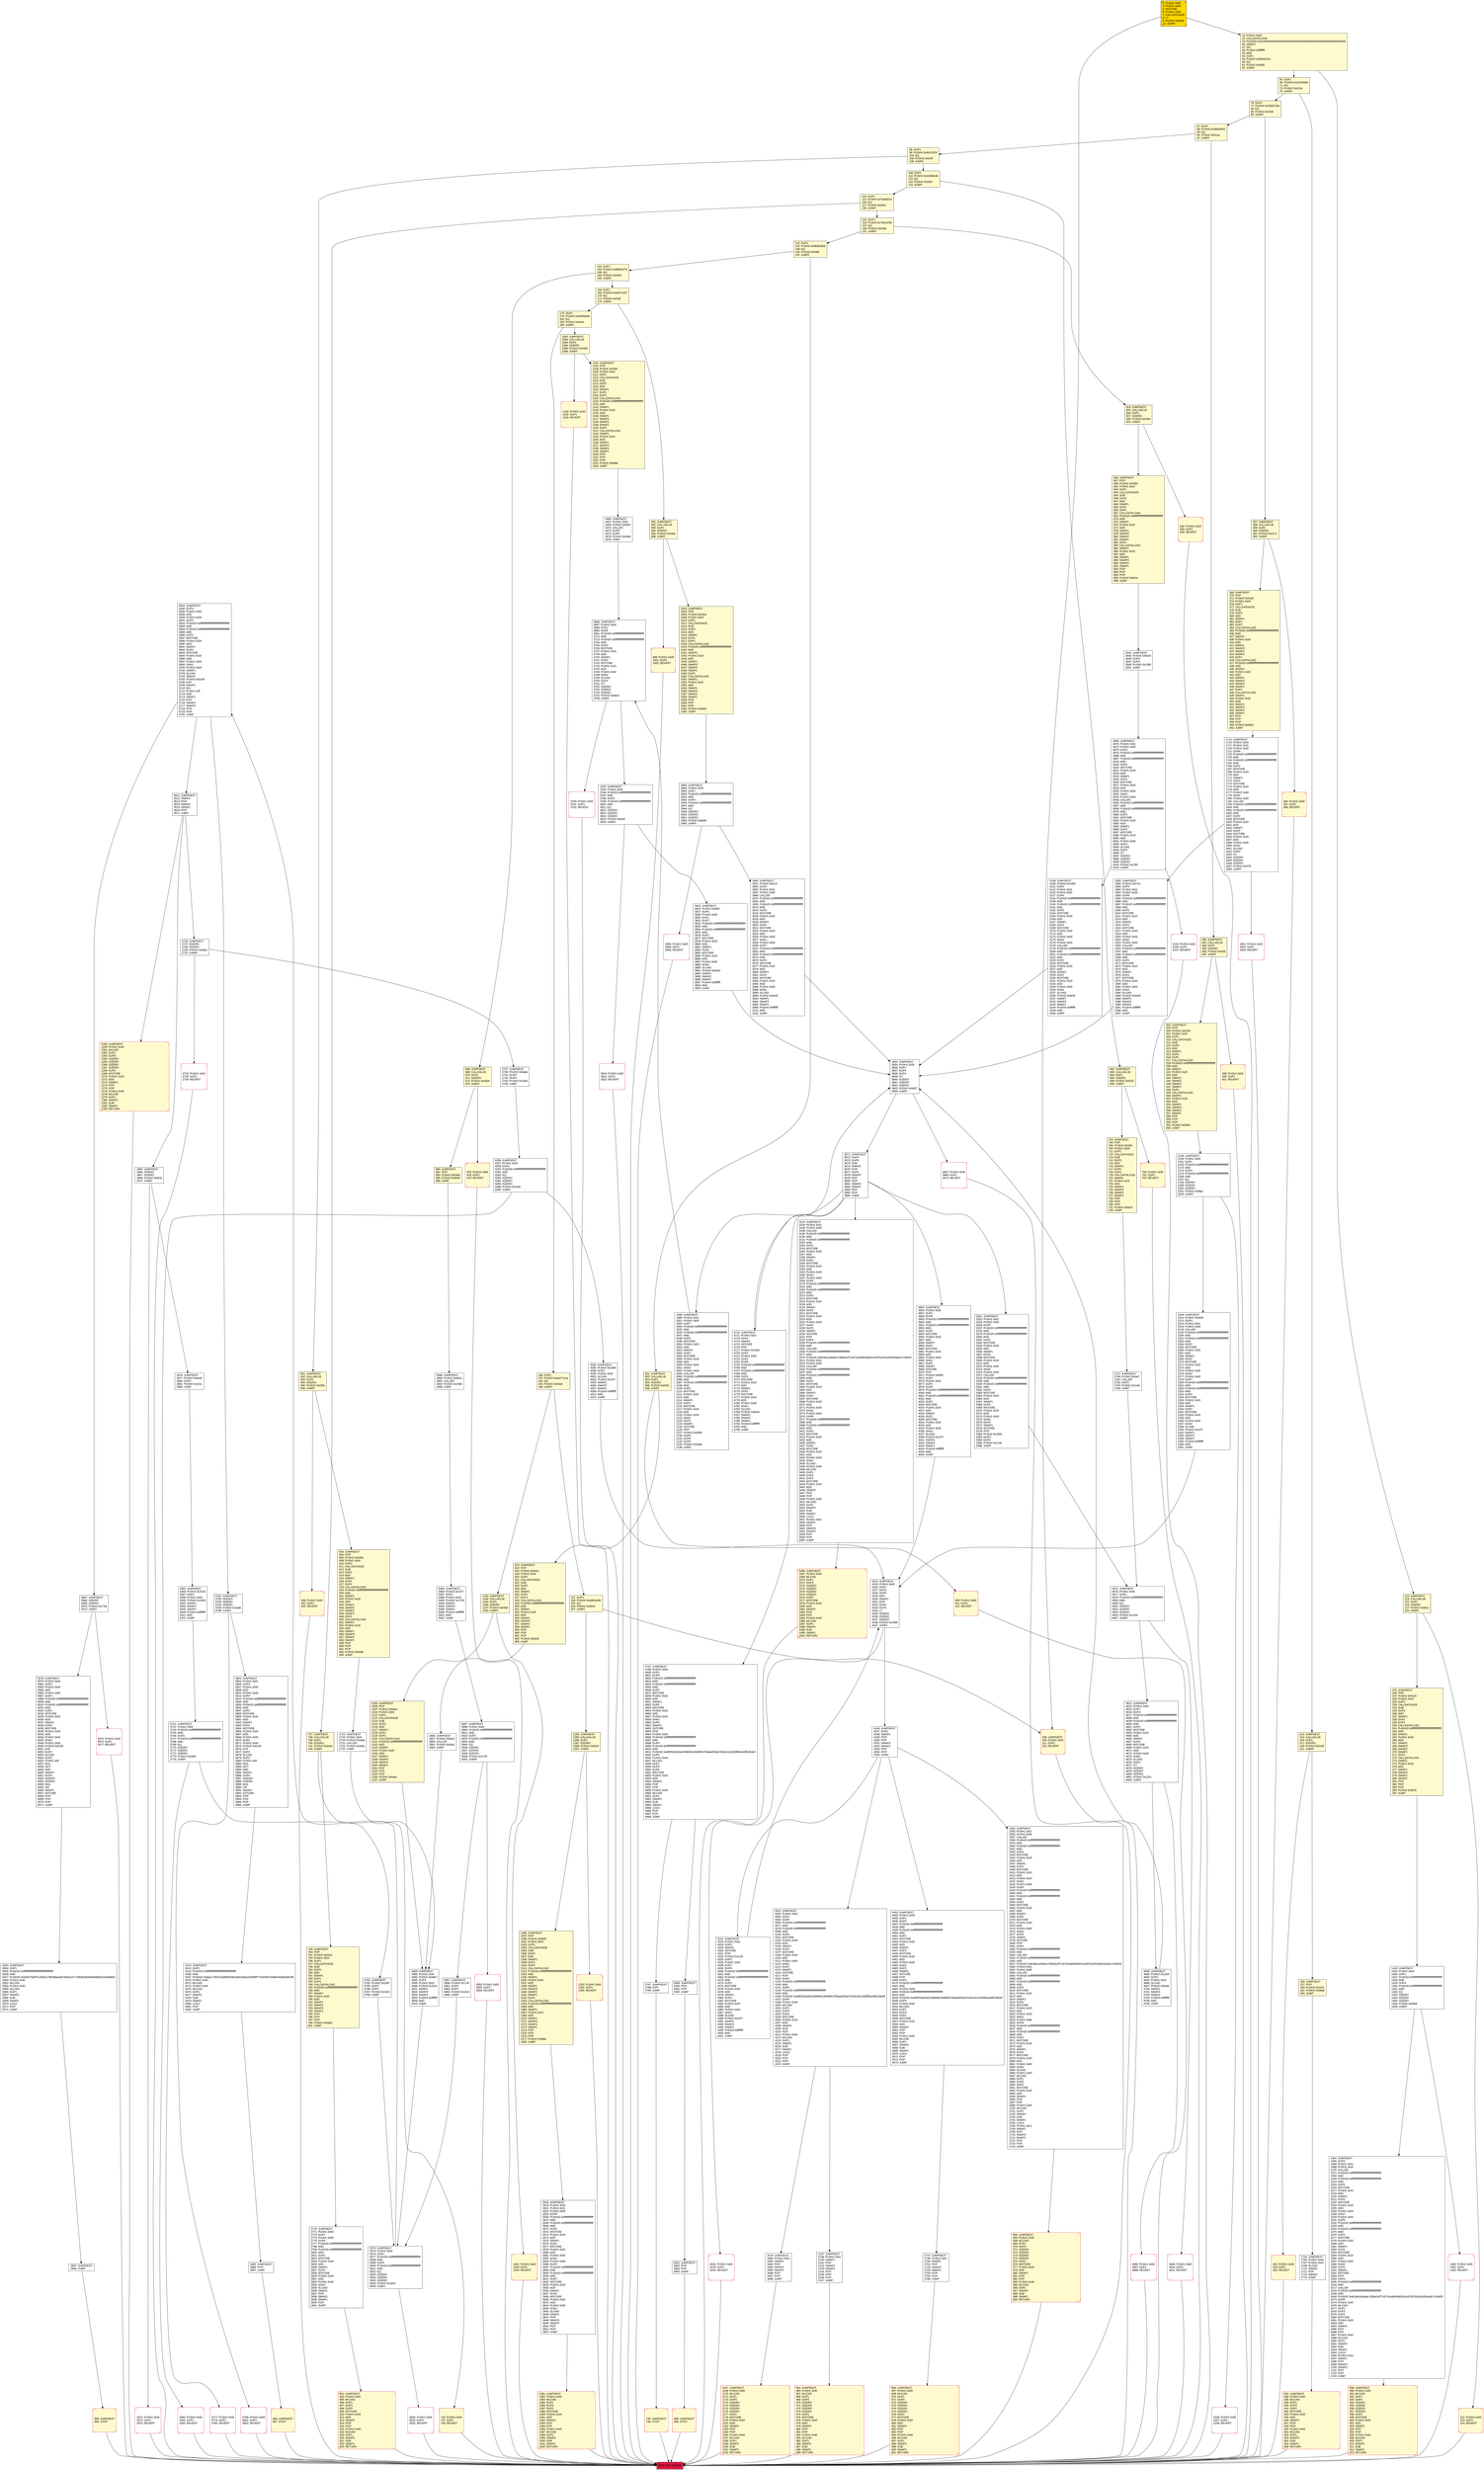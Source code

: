 digraph G {
bgcolor=transparent rankdir=UD;
node [shape=box style=filled color=black fillcolor=white fontname=arial fontcolor=black];
3904 [label="3904: JUMPDEST\l3905: PUSH1 0x00\l3907: DUP1\l3908: DUP6\l3909: PUSH20 0xffffffffffffffffffffffffffffffffffffffff\l3930: AND\l3931: PUSH20 0xffffffffffffffffffffffffffffffffffffffff\l3952: AND\l3953: DUP2\l3954: MSTORE\l3955: PUSH1 0x20\l3957: ADD\l3958: SWAP1\l3959: DUP2\l3960: MSTORE\l3961: PUSH1 0x20\l3963: ADD\l3964: PUSH1 0x00\l3966: SHA3\l3967: DUP2\l3968: SWAP1\l3969: SSTORE\l3970: POP\l3971: PUSH2 0x0fd3\l3974: DUP2\l3975: PUSH1 0x00\l3977: DUP1\l3978: DUP6\l3979: PUSH20 0xffffffffffffffffffffffffffffffffffffffff\l4000: AND\l4001: PUSH20 0xffffffffffffffffffffffffffffffffffffffff\l4022: AND\l4023: DUP2\l4024: MSTORE\l4025: PUSH1 0x20\l4027: ADD\l4028: SWAP1\l4029: DUP2\l4030: MSTORE\l4031: PUSH1 0x20\l4033: ADD\l4034: PUSH1 0x00\l4036: SHA3\l4037: SLOAD\l4038: PUSH2 0x107f\l4041: SWAP1\l4042: SWAP2\l4043: SWAP1\l4044: PUSH4 0xffffffff\l4049: AND\l4050: JUMP\l" ];
2737 [label="2737: JUMPDEST\l2738: PUSH2 0x0abb\l2741: DUP4\l2742: DUP4\l2743: PUSH2 0x10a0\l2746: JUMP\l" ];
5799 [label="5799: PUSH1 0x00\l5801: DUP1\l5802: REVERT\l" shape=Msquare color=crimson ];
213 [label="213: JUMPDEST\l214: CALLVALUE\l215: DUP1\l216: ISZERO\l217: PUSH2 0x00e1\l220: JUMPI\l" fillcolor=lemonchiffon ];
565 [label="565: JUMPDEST\l566: PUSH1 0x40\l568: MLOAD\l569: DUP1\l570: DUP3\l571: ISZERO\l572: ISZERO\l573: ISZERO\l574: ISZERO\l575: DUP2\l576: MSTORE\l577: PUSH1 0x20\l579: ADD\l580: SWAP2\l581: POP\l582: POP\l583: PUSH1 0x40\l585: MLOAD\l586: DUP1\l587: SWAP2\l588: SUB\l589: SWAP1\l590: RETURN\l" fillcolor=lemonchiffon shape=Msquare color=crimson ];
2733 [label="2733: PUSH1 0x00\l2735: DUP1\l2736: REVERT\l" shape=Msquare color=crimson ];
4710 [label="4710: JUMPDEST\l4711: PUSH1 0x02\l4713: DUP2\l4714: SWAP1\l4715: SSTORE\l4716: POP\l4717: PUSH2 0x12bd\l4720: DUP2\l4721: PUSH1 0x00\l4723: DUP1\l4724: DUP6\l4725: PUSH20 0xffffffffffffffffffffffffffffffffffffffff\l4746: AND\l4747: PUSH20 0xffffffffffffffffffffffffffffffffffffffff\l4768: AND\l4769: DUP2\l4770: MSTORE\l4771: PUSH1 0x20\l4773: ADD\l4774: SWAP1\l4775: DUP2\l4776: MSTORE\l4777: PUSH1 0x20\l4779: ADD\l4780: PUSH1 0x00\l4782: SHA3\l4783: SLOAD\l4784: PUSH2 0x0e45\l4787: SWAP1\l4788: SWAP2\l4789: SWAP1\l4790: PUSH4 0xffffffff\l4795: AND\l4796: JUMP\l" ];
3759 [label="3759: PUSH1 0x00\l3761: DUP1\l3762: REVERT\l" shape=Msquare color=crimson ];
1201 [label="1201: PUSH1 0x00\l1203: DUP1\l1204: REVERT\l" fillcolor=lemonchiffon shape=Msquare color=crimson ];
2747 [label="2747: JUMPDEST\l2748: PUSH1 0x01\l2750: SWAP1\l2751: POP\l2752: SWAP3\l2753: SWAP2\l2754: POP\l2755: POP\l2756: JUMP\l" ];
4294 [label="4294: JUMPDEST\l4295: PUSH2 0x10db\l4298: DUP2\l4299: PUSH1 0x02\l4301: SLOAD\l4302: PUSH2 0x107f\l4305: SWAP1\l4306: SWAP2\l4307: SWAP1\l4308: PUSH4 0xffffffff\l4313: AND\l4314: JUMP\l" ];
2960 [label="2960: JUMPDEST\l2961: PUSH2 0x0c1f\l2964: DUP3\l2965: PUSH1 0x01\l2967: PUSH1 0x00\l2969: CALLER\l2970: PUSH20 0xffffffffffffffffffffffffffffffffffffffff\l2991: AND\l2992: PUSH20 0xffffffffffffffffffffffffffffffffffffffff\l3013: AND\l3014: DUP2\l3015: MSTORE\l3016: PUSH1 0x20\l3018: ADD\l3019: SWAP1\l3020: DUP2\l3021: MSTORE\l3022: PUSH1 0x20\l3024: ADD\l3025: PUSH1 0x00\l3027: SHA3\l3028: PUSH1 0x00\l3030: DUP7\l3031: PUSH20 0xffffffffffffffffffffffffffffffffffffffff\l3052: AND\l3053: PUSH20 0xffffffffffffffffffffffffffffffffffffffff\l3074: AND\l3075: DUP2\l3076: MSTORE\l3077: PUSH1 0x20\l3079: ADD\l3080: SWAP1\l3081: DUP2\l3082: MSTORE\l3083: PUSH1 0x20\l3085: ADD\l3086: PUSH1 0x00\l3088: SHA3\l3089: SLOAD\l3090: PUSH2 0x0e45\l3093: SWAP1\l3094: SWAP2\l3095: SWAP1\l3096: PUSH4 0xffffffff\l3101: AND\l3102: JUMP\l" ];
13 [label="13: PUSH1 0x00\l15: CALLDATALOAD\l16: PUSH29 0x0100000000000000000000000000000000000000000000000000000000\l46: SWAP1\l47: DIV\l48: PUSH4 0xffffffff\l53: AND\l54: DUP1\l55: PUSH4 0x095ea7b3\l60: EQ\l61: PUSH2 0x00d5\l64: JUMPI\l" fillcolor=lemonchiffon ];
1460 [label="1460: PUSH1 0x00\l1462: DUP1\l1463: REVERT\l" shape=Msquare color=crimson ];
4051 [label="4051: JUMPDEST\l4052: PUSH1 0x00\l4054: DUP1\l4055: DUP5\l4056: PUSH20 0xffffffffffffffffffffffffffffffffffffffff\l4077: AND\l4078: PUSH20 0xffffffffffffffffffffffffffffffffffffffff\l4099: AND\l4100: DUP2\l4101: MSTORE\l4102: PUSH1 0x20\l4104: ADD\l4105: SWAP1\l4106: DUP2\l4107: MSTORE\l4108: PUSH1 0x20\l4110: ADD\l4111: PUSH1 0x00\l4113: SHA3\l4114: DUP2\l4115: SWAP1\l4116: SSTORE\l4117: POP\l4118: DUP2\l4119: PUSH20 0xffffffffffffffffffffffffffffffffffffffff\l4140: AND\l4141: DUP4\l4142: PUSH20 0xffffffffffffffffffffffffffffffffffffffff\l4163: AND\l4164: PUSH32 0xddf252ad1be2c89b69c2b068fc378daa952ba7f163c4a11628f55a4df523b3ef\l4197: DUP4\l4198: PUSH1 0x40\l4200: MLOAD\l4201: DUP1\l4202: DUP3\l4203: DUP2\l4204: MSTORE\l4205: PUSH1 0x20\l4207: ADD\l4208: SWAP2\l4209: POP\l4210: POP\l4211: PUSH1 0x40\l4213: MLOAD\l4214: DUP1\l4215: SWAP2\l4216: SUB\l4217: SWAP1\l4218: LOG3\l4219: POP\l4220: POP\l4221: POP\l4222: JUMP\l" ];
1066 [label="1066: JUMPDEST\l1067: PUSH1 0x40\l1069: MLOAD\l1070: DUP1\l1071: DUP3\l1072: ISZERO\l1073: ISZERO\l1074: ISZERO\l1075: ISZERO\l1076: DUP2\l1077: MSTORE\l1078: PUSH1 0x20\l1080: ADD\l1081: SWAP2\l1082: POP\l1083: POP\l1084: PUSH1 0x40\l1086: MLOAD\l1087: DUP1\l1088: SWAP2\l1089: SUB\l1090: SWAP1\l1091: RETURN\l" fillcolor=lemonchiffon shape=Msquare color=crimson ];
899 [label="899: JUMPDEST\l900: STOP\l" fillcolor=lemonchiffon shape=Msquare color=crimson ];
704 [label="704: JUMPDEST\l705: POP\l706: PUSH2 0x02df\l709: PUSH1 0x04\l711: DUP1\l712: CALLDATASIZE\l713: SUB\l714: DUP2\l715: ADD\l716: SWAP1\l717: DUP1\l718: DUP1\l719: CALLDATALOAD\l720: SWAP1\l721: PUSH1 0x20\l723: ADD\l724: SWAP1\l725: SWAP3\l726: SWAP2\l727: SWAP1\l728: POP\l729: POP\l730: POP\l731: PUSH2 0x0ac5\l734: JUMP\l" fillcolor=lemonchiffon ];
288 [label="288: JUMPDEST\l289: PUSH1 0x40\l291: MLOAD\l292: DUP1\l293: DUP3\l294: ISZERO\l295: ISZERO\l296: ISZERO\l297: ISZERO\l298: DUP2\l299: MSTORE\l300: PUSH1 0x20\l302: ADD\l303: SWAP2\l304: POP\l305: POP\l306: PUSH1 0x40\l308: MLOAD\l309: DUP1\l310: SWAP2\l311: SUB\l312: SWAP1\l313: RETURN\l" fillcolor=lemonchiffon shape=Msquare color=crimson ];
3686 [label="3686: JUMPDEST\l3687: PUSH1 0x00\l3689: DUP1\l3690: DUP5\l3691: PUSH20 0xffffffffffffffffffffffffffffffffffffffff\l3712: AND\l3713: PUSH20 0xffffffffffffffffffffffffffffffffffffffff\l3734: AND\l3735: DUP2\l3736: MSTORE\l3737: PUSH1 0x20\l3739: ADD\l3740: SWAP1\l3741: DUP2\l3742: MSTORE\l3743: PUSH1 0x20\l3745: ADD\l3746: PUSH1 0x00\l3748: SHA3\l3749: SLOAD\l3750: DUP2\l3751: GT\l3752: ISZERO\l3753: ISZERO\l3754: ISZERO\l3755: PUSH2 0x0eb3\l3758: JUMPI\l" ];
3511 [label="3511: JUMPDEST\l3512: SWAP1\l3513: POP\l3514: SWAP2\l3515: SWAP1\l3516: POP\l3517: JUMP\l" ];
700 [label="700: PUSH1 0x00\l702: DUP1\l703: REVERT\l" fillcolor=lemonchiffon shape=Msquare color=crimson ];
5967 [label="5967: JUMPDEST\l5968: ISZERO\l5969: ISZERO\l5970: PUSH2 0x175a\l5973: JUMPI\l" ];
901 [label="901: JUMPDEST\l902: CALLVALUE\l903: DUP1\l904: ISZERO\l905: PUSH2 0x0391\l908: JUMPI\l" fillcolor=lemonchiffon ];
5393 [label="5393: JUMPDEST\l5394: PUSH2 0x1525\l5397: DUP2\l5398: PUSH1 0x03\l5400: PUSH2 0x1659\l5403: SWAP1\l5404: SWAP2\l5405: SWAP1\l5406: PUSH4 0xffffffff\l5411: AND\l5412: JUMP\l" ];
1092 [label="1092: JUMPDEST\l1093: CALLVALUE\l1094: DUP1\l1095: ISZERO\l1096: PUSH2 0x0450\l1099: JUMPI\l" fillcolor=lemonchiffon ];
142 [label="142: DUP1\l143: PUSH4 0x983b2d56\l148: EQ\l149: PUSH2 0x0385\l152: JUMPI\l" fillcolor=lemonchiffon ];
2888 [label="2888: JUMPDEST\l2889: PUSH2 0x0b51\l2892: CALLER\l2893: PUSH2 0x156b\l2896: JUMP\l" ];
909 [label="909: PUSH1 0x00\l911: DUP1\l912: REVERT\l" fillcolor=lemonchiffon shape=Msquare color=crimson ];
2956 [label="2956: PUSH1 0x00\l2958: DUP1\l2959: REVERT\l" shape=Msquare color=crimson ];
5791 [label="5791: JUMPDEST\l5792: ISZERO\l5793: ISZERO\l5794: ISZERO\l5795: PUSH2 0x16ab\l5798: JUMPI\l" ];
5777 [label="5777: PUSH1 0x00\l5779: DUP1\l5780: REVERT\l" shape=Msquare color=crimson ];
4242 [label="4242: PUSH1 0x00\l4244: DUP1\l4245: REVERT\l" shape=Msquare color=crimson ];
2899 [label="2899: JUMPDEST\l2900: PUSH1 0x00\l2902: DUP1\l2903: PUSH20 0xffffffffffffffffffffffffffffffffffffffff\l2924: AND\l2925: DUP4\l2926: PUSH20 0xffffffffffffffffffffffffffffffffffffffff\l2947: AND\l2948: EQ\l2949: ISZERO\l2950: ISZERO\l2951: ISZERO\l2952: PUSH2 0x0b90\l2955: JUMPI\l" ];
3518 [label="3518: JUMPDEST\l3519: PUSH1 0x00\l3521: PUSH1 0x01\l3523: PUSH1 0x00\l3525: DUP5\l3526: PUSH20 0xffffffffffffffffffffffffffffffffffffffff\l3547: AND\l3548: PUSH20 0xffffffffffffffffffffffffffffffffffffffff\l3569: AND\l3570: DUP2\l3571: MSTORE\l3572: PUSH1 0x20\l3574: ADD\l3575: SWAP1\l3576: DUP2\l3577: MSTORE\l3578: PUSH1 0x20\l3580: ADD\l3581: PUSH1 0x00\l3583: SHA3\l3584: PUSH1 0x00\l3586: DUP4\l3587: PUSH20 0xffffffffffffffffffffffffffffffffffffffff\l3608: AND\l3609: PUSH20 0xffffffffffffffffffffffffffffffffffffffff\l3630: AND\l3631: DUP2\l3632: MSTORE\l3633: PUSH1 0x20\l3635: ADD\l3636: SWAP1\l3637: DUP2\l3638: MSTORE\l3639: PUSH1 0x20\l3641: ADD\l3642: PUSH1 0x00\l3644: SHA3\l3645: SLOAD\l3646: SWAP1\l3647: POP\l3648: SWAP3\l3649: SWAP2\l3650: POP\l3651: POP\l3652: JUMP\l" ];
326 [label="326: JUMPDEST\l327: POP\l328: PUSH2 0x014f\l331: PUSH2 0x06a8\l334: JUMP\l" fillcolor=lemonchiffon ];
1464 [label="1464: JUMPDEST\l1465: DUP2\l1466: PUSH1 0x01\l1468: PUSH1 0x00\l1470: CALLER\l1471: PUSH20 0xffffffffffffffffffffffffffffffffffffffff\l1492: AND\l1493: PUSH20 0xffffffffffffffffffffffffffffffffffffffff\l1514: AND\l1515: DUP2\l1516: MSTORE\l1517: PUSH1 0x20\l1519: ADD\l1520: SWAP1\l1521: DUP2\l1522: MSTORE\l1523: PUSH1 0x20\l1525: ADD\l1526: PUSH1 0x00\l1528: SHA3\l1529: PUSH1 0x00\l1531: DUP6\l1532: PUSH20 0xffffffffffffffffffffffffffffffffffffffff\l1553: AND\l1554: PUSH20 0xffffffffffffffffffffffffffffffffffffffff\l1575: AND\l1576: DUP2\l1577: MSTORE\l1578: PUSH1 0x20\l1580: ADD\l1581: SWAP1\l1582: DUP2\l1583: MSTORE\l1584: PUSH1 0x20\l1586: ADD\l1587: PUSH1 0x00\l1589: SHA3\l1590: DUP2\l1591: SWAP1\l1592: SSTORE\l1593: POP\l1594: DUP3\l1595: PUSH20 0xffffffffffffffffffffffffffffffffffffffff\l1616: AND\l1617: CALLER\l1618: PUSH20 0xffffffffffffffffffffffffffffffffffffffff\l1639: AND\l1640: PUSH32 0x8c5be1e5ebec7d5bd14f71427d1e84f3dd0314c0f7b2291e5b200ac8c7c3b925\l1673: DUP5\l1674: PUSH1 0x40\l1676: MLOAD\l1677: DUP1\l1678: DUP3\l1679: DUP2\l1680: MSTORE\l1681: PUSH1 0x20\l1683: ADD\l1684: SWAP2\l1685: POP\l1686: POP\l1687: PUSH1 0x40\l1689: MLOAD\l1690: DUP1\l1691: SWAP2\l1692: SUB\l1693: SWAP1\l1694: LOG3\l1695: PUSH1 0x01\l1697: SWAP1\l1698: POP\l1699: SWAP3\l1700: SWAP2\l1701: POP\l1702: POP\l1703: JUMP\l" ];
4797 [label="4797: JUMPDEST\l4798: PUSH1 0x00\l4800: DUP1\l4801: DUP5\l4802: PUSH20 0xffffffffffffffffffffffffffffffffffffffff\l4823: AND\l4824: PUSH20 0xffffffffffffffffffffffffffffffffffffffff\l4845: AND\l4846: DUP2\l4847: MSTORE\l4848: PUSH1 0x20\l4850: ADD\l4851: SWAP1\l4852: DUP2\l4853: MSTORE\l4854: PUSH1 0x20\l4856: ADD\l4857: PUSH1 0x00\l4859: SHA3\l4860: DUP2\l4861: SWAP1\l4862: SSTORE\l4863: POP\l4864: PUSH1 0x00\l4866: PUSH20 0xffffffffffffffffffffffffffffffffffffffff\l4887: AND\l4888: DUP3\l4889: PUSH20 0xffffffffffffffffffffffffffffffffffffffff\l4910: AND\l4911: PUSH32 0xddf252ad1be2c89b69c2b068fc378daa952ba7f163c4a11628f55a4df523b3ef\l4944: DUP4\l4945: PUSH1 0x40\l4947: MLOAD\l4948: DUP1\l4949: DUP3\l4950: DUP2\l4951: MSTORE\l4952: PUSH1 0x20\l4954: ADD\l4955: SWAP2\l4956: POP\l4957: POP\l4958: PUSH1 0x40\l4960: MLOAD\l4961: DUP1\l4962: SWAP2\l4963: SUB\l4964: SWAP1\l4965: LOG3\l4966: POP\l4967: POP\l4968: JUMP\l" ];
2205 [label="2205: PUSH1 0x00\l2207: DUP1\l2208: REVERT\l" shape=Msquare color=crimson ];
3479 [label="3479: JUMPDEST\l3480: PUSH1 0x01\l3482: SWAP1\l3483: POP\l3484: SWAP3\l3485: SWAP2\l3486: POP\l3487: POP\l3488: JUMP\l" ];
5897 [label="5897: JUMPDEST\l5898: PUSH1 0x00\l5900: PUSH20 0xffffffffffffffffffffffffffffffffffffffff\l5921: AND\l5922: DUP2\l5923: PUSH20 0xffffffffffffffffffffffffffffffffffffffff\l5944: AND\l5945: EQ\l5946: ISZERO\l5947: ISZERO\l5948: ISZERO\l5949: PUSH2 0x1745\l5952: JUMPI\l" ];
164 [label="164: DUP1\l165: PUSH4 0xa457c2d7\l170: EQ\l171: PUSH2 0x03df\l174: JUMPI\l" fillcolor=lemonchiffon ];
2770 [label="2770: JUMPDEST\l2771: PUSH1 0x00\l2773: DUP1\l2774: PUSH1 0x00\l2776: DUP4\l2777: PUSH20 0xffffffffffffffffffffffffffffffffffffffff\l2798: AND\l2799: PUSH20 0xffffffffffffffffffffffffffffffffffffffff\l2820: AND\l2821: DUP2\l2822: MSTORE\l2823: PUSH1 0x20\l2825: ADD\l2826: SWAP1\l2827: DUP2\l2828: MSTORE\l2829: PUSH1 0x20\l2831: ADD\l2832: PUSH1 0x00\l2834: SHA3\l2835: SLOAD\l2836: SWAP1\l2837: POP\l2838: SWAP2\l2839: SWAP1\l2840: POP\l2841: JUMP\l" ];
999 [label="999: PUSH1 0x00\l1001: DUP1\l1002: REVERT\l" fillcolor=lemonchiffon shape=Msquare color=crimson ];
5389 [label="5389: JUMPDEST\l5390: POP\l5391: POP\l5392: JUMP\l" ];
824 [label="824: JUMPDEST\l825: CALLVALUE\l826: DUP1\l827: ISZERO\l828: PUSH2 0x0344\l831: JUMPI\l" fillcolor=lemonchiffon ];
153 [label="153: DUP1\l154: PUSH4 0x98650275\l159: EQ\l160: PUSH2 0x03c8\l163: JUMPI\l" fillcolor=lemonchiffon ];
745 [label="745: PUSH1 0x00\l747: DUP1\l748: REVERT\l" fillcolor=lemonchiffon shape=Msquare color=crimson ];
836 [label="836: JUMPDEST\l837: POP\l838: PUSH2 0x0383\l841: PUSH1 0x04\l843: DUP1\l844: CALLDATASIZE\l845: SUB\l846: DUP2\l847: ADD\l848: SWAP1\l849: DUP1\l850: DUP1\l851: CALLDATALOAD\l852: PUSH20 0xffffffffffffffffffffffffffffffffffffffff\l873: AND\l874: SWAP1\l875: PUSH1 0x20\l877: ADD\l878: SWAP1\l879: SWAP3\l880: SWAP2\l881: SWAP1\l882: DUP1\l883: CALLDATALOAD\l884: SWAP1\l885: PUSH1 0x20\l887: ADD\l888: SWAP1\l889: SWAP3\l890: SWAP2\l891: SWAP1\l892: POP\l893: POP\l894: POP\l895: PUSH2 0x0b1a\l898: JUMP\l" fillcolor=lemonchiffon ];
989 [label="989: JUMPDEST\l990: STOP\l" fillcolor=lemonchiffon shape=Msquare color=crimson ];
3819 [label="3819: PUSH1 0x00\l3821: DUP1\l3822: REVERT\l" shape=Msquare color=crimson ];
735 [label="735: JUMPDEST\l736: STOP\l" fillcolor=lemonchiffon shape=Msquare color=crimson ];
175 [label="175: DUP1\l176: PUSH4 0xa9059cbb\l181: EQ\l182: PUSH2 0x0444\l185: JUMPI\l" fillcolor=lemonchiffon ];
5803 [label="5803: JUMPDEST\l5804: PUSH1 0x01\l5806: DUP3\l5807: PUSH1 0x00\l5809: ADD\l5810: PUSH1 0x00\l5812: DUP4\l5813: PUSH20 0xffffffffffffffffffffffffffffffffffffffff\l5834: AND\l5835: PUSH20 0xffffffffffffffffffffffffffffffffffffffff\l5856: AND\l5857: DUP2\l5858: MSTORE\l5859: PUSH1 0x20\l5861: ADD\l5862: SWAP1\l5863: DUP2\l5864: MSTORE\l5865: PUSH1 0x20\l5867: ADD\l5868: PUSH1 0x00\l5870: SHA3\l5871: PUSH1 0x00\l5873: PUSH2 0x0100\l5876: EXP\l5877: DUP2\l5878: SLOAD\l5879: DUP2\l5880: PUSH1 0xff\l5882: MUL\l5883: NOT\l5884: AND\l5885: SWAP1\l5886: DUP4\l5887: ISZERO\l5888: ISZERO\l5889: MUL\l5890: OR\l5891: SWAP1\l5892: SSTORE\l5893: POP\l5894: POP\l5895: POP\l5896: JUMP\l" ];
502 [label="502: JUMPDEST\l503: POP\l504: PUSH2 0x0235\l507: PUSH1 0x04\l509: DUP1\l510: CALLDATASIZE\l511: SUB\l512: DUP2\l513: ADD\l514: SWAP1\l515: DUP1\l516: DUP1\l517: CALLDATALOAD\l518: PUSH20 0xffffffffffffffffffffffffffffffffffffffff\l539: AND\l540: SWAP1\l541: PUSH1 0x20\l543: ADD\l544: SWAP1\l545: SWAP3\l546: SWAP2\l547: SWAP1\l548: DUP1\l549: CALLDATALOAD\l550: SWAP1\l551: PUSH1 0x20\l553: ADD\l554: SWAP1\l555: SWAP3\l556: SWAP2\l557: SWAP1\l558: POP\l559: POP\l560: POP\l561: PUSH2 0x0864\l564: JUMP\l" fillcolor=lemonchiffon ];
3489 [label="3489: JUMPDEST\l3490: PUSH1 0x00\l3492: PUSH2 0x0db7\l3495: DUP3\l3496: PUSH1 0x03\l3498: PUSH2 0x15c5\l3501: SWAP1\l3502: SWAP2\l3503: SWAP1\l3504: PUSH4 0xffffffff\l3509: AND\l3510: JUMP\l" ];
5104 [label="5104: PUSH1 0x00\l5106: DUP1\l5107: REVERT\l" shape=Msquare color=crimson ];
966 [label="966: JUMPDEST\l967: STOP\l" fillcolor=lemonchiffon shape=Msquare color=crimson ];
5413 [label="5413: JUMPDEST\l5414: DUP1\l5415: PUSH20 0xffffffffffffffffffffffffffffffffffffffff\l5436: AND\l5437: PUSH32 0x6ae172837ea30b801fbfcdd4108aa1d5bf8ff775444fd70256b44e6bf3dfc3f6\l5470: PUSH1 0x40\l5472: MLOAD\l5473: PUSH1 0x40\l5475: MLOAD\l5476: DUP1\l5477: SWAP2\l5478: SUB\l5479: SWAP1\l5480: LOG2\l5481: POP\l5482: JUMP\l" ];
498 [label="498: PUSH1 0x00\l500: DUP1\l501: REVERT\l" fillcolor=lemonchiffon shape=Msquare color=crimson ];
1403 [label="1403: JUMPDEST\l1404: PUSH1 0x00\l1406: DUP1\l1407: PUSH20 0xffffffffffffffffffffffffffffffffffffffff\l1428: AND\l1429: DUP4\l1430: PUSH20 0xffffffffffffffffffffffffffffffffffffffff\l1451: AND\l1452: EQ\l1453: ISZERO\l1454: ISZERO\l1455: ISZERO\l1456: PUSH2 0x05b8\l1459: JUMPI\l" ];
109 [label="109: DUP1\l110: PUSH4 0x42966c68\l115: EQ\l116: PUSH2 0x02b4\l119: JUMPI\l" fillcolor=lemonchiffon ];
968 [label="968: JUMPDEST\l969: CALLVALUE\l970: DUP1\l971: ISZERO\l972: PUSH2 0x03d4\l975: JUMPI\l" fillcolor=lemonchiffon ];
2757 [label="2757: JUMPDEST\l2758: PUSH2 0x0acf\l2761: CALLER\l2762: DUP3\l2763: PUSH2 0x11de\l2766: JUMP\l" ];
357 [label="357: JUMPDEST\l358: CALLVALUE\l359: DUP1\l360: ISZERO\l361: PUSH2 0x0171\l364: JUMPI\l" fillcolor=lemonchiffon ];
2137 [label="2137: JUMPDEST\l2138: PUSH1 0x01\l2140: SWAP1\l2141: POP\l2142: SWAP4\l2143: SWAP3\l2144: POP\l2145: POP\l2146: POP\l2147: JUMP\l" ];
749 [label="749: JUMPDEST\l750: POP\l751: PUSH2 0x0322\l754: PUSH1 0x04\l756: DUP1\l757: CALLDATASIZE\l758: SUB\l759: DUP2\l760: ADD\l761: SWAP1\l762: DUP1\l763: DUP1\l764: CALLDATALOAD\l765: PUSH20 0xffffffffffffffffffffffffffffffffffffffff\l786: AND\l787: SWAP1\l788: PUSH1 0x20\l790: ADD\l791: SWAP1\l792: SWAP3\l793: SWAP2\l794: SWAP1\l795: POP\l796: POP\l797: POP\l798: PUSH2 0x0ad2\l801: JUMP\l" fillcolor=lemonchiffon ];
3671 [label="3671: JUMPDEST\l3672: DUP3\l3673: DUP5\l3674: SUB\l3675: SWAP1\l3676: POP\l3677: DUP1\l3678: SWAP2\l3679: POP\l3680: POP\l3681: SWAP3\l3682: SWAP2\l3683: POP\l3684: POP\l3685: JUMP\l" ];
5630 [label="5630: PUSH1 0x00\l5632: DUP1\l5633: REVERT\l" shape=Msquare color=crimson ];
1704 [label="1704: JUMPDEST\l1705: PUSH1 0x00\l1707: PUSH1 0x02\l1709: SLOAD\l1710: SWAP1\l1711: POP\l1712: SWAP1\l1713: JUMP\l" ];
2885 [label="2885: JUMPDEST\l2886: POP\l2887: JUMP\l" ];
0 [label="0: PUSH1 0x80\l2: PUSH1 0x40\l4: MSTORE\l5: PUSH1 0x04\l7: CALLDATASIZE\l8: LT\l9: PUSH2 0x00d0\l12: JUMPI\l" fillcolor=lemonchiffon shape=Msquare fillcolor=gold ];
4290 [label="4290: PUSH1 0x00\l4292: DUP1\l4293: REVERT\l" shape=Msquare color=crimson ];
2897 [label="2897: JUMPDEST\l2898: JUMP\l" ];
1104 [label="1104: JUMPDEST\l1105: POP\l1106: PUSH2 0x048f\l1109: PUSH1 0x04\l1111: DUP1\l1112: CALLDATASIZE\l1113: SUB\l1114: DUP2\l1115: ADD\l1116: SWAP1\l1117: DUP1\l1118: DUP1\l1119: CALLDATALOAD\l1120: PUSH20 0xffffffffffffffffffffffffffffffffffffffff\l1141: AND\l1142: SWAP1\l1143: PUSH1 0x20\l1145: ADD\l1146: SWAP1\l1147: SWAP3\l1148: SWAP2\l1149: SWAP1\l1150: DUP1\l1151: CALLDATALOAD\l1152: SWAP1\l1153: PUSH1 0x20\l1155: ADD\l1156: SWAP1\l1157: SWAP3\l1158: SWAP2\l1159: SWAP1\l1160: POP\l1161: POP\l1162: POP\l1163: PUSH2 0x0d8a\l1166: JUMP\l" fillcolor=lemonchiffon ];
913 [label="913: JUMPDEST\l914: POP\l915: PUSH2 0x03c6\l918: PUSH1 0x04\l920: DUP1\l921: CALLDATASIZE\l922: SUB\l923: DUP2\l924: ADD\l925: SWAP1\l926: DUP1\l927: DUP1\l928: CALLDATALOAD\l929: PUSH20 0xffffffffffffffffffffffffffffffffffffffff\l950: AND\l951: SWAP1\l952: PUSH1 0x20\l954: ADD\l955: SWAP1\l956: SWAP3\l957: SWAP2\l958: SWAP1\l959: POP\l960: POP\l961: POP\l962: PUSH2 0x0b28\l965: JUMP\l" fillcolor=lemonchiffon ];
3823 [label="3823: JUMPDEST\l3824: PUSH2 0x0f40\l3827: DUP2\l3828: PUSH1 0x00\l3830: DUP1\l3831: DUP7\l3832: PUSH20 0xffffffffffffffffffffffffffffffffffffffff\l3853: AND\l3854: PUSH20 0xffffffffffffffffffffffffffffffffffffffff\l3875: AND\l3876: DUP2\l3877: MSTORE\l3878: PUSH1 0x20\l3880: ADD\l3881: SWAP1\l3882: DUP2\l3883: MSTORE\l3884: PUSH1 0x20\l3886: ADD\l3887: PUSH1 0x00\l3889: SHA3\l3890: SLOAD\l3891: PUSH2 0x0e45\l3894: SWAP1\l3895: SWAP2\l3896: SWAP1\l3897: PUSH4 0xffffffff\l3902: AND\l3903: JUMP\l" ];
4315 [label="4315: JUMPDEST\l4316: PUSH1 0x02\l4318: DUP2\l4319: SWAP1\l4320: SSTORE\l4321: POP\l4322: PUSH2 0x1132\l4325: DUP2\l4326: PUSH1 0x00\l4328: DUP1\l4329: DUP6\l4330: PUSH20 0xffffffffffffffffffffffffffffffffffffffff\l4351: AND\l4352: PUSH20 0xffffffffffffffffffffffffffffffffffffffff\l4373: AND\l4374: DUP2\l4375: MSTORE\l4376: PUSH1 0x20\l4378: ADD\l4379: SWAP1\l4380: DUP2\l4381: MSTORE\l4382: PUSH1 0x20\l4384: ADD\l4385: PUSH1 0x00\l4387: SHA3\l4388: SLOAD\l4389: PUSH2 0x107f\l4392: SWAP1\l4393: SWAP2\l4394: SWAP1\l4395: PUSH4 0xffffffff\l4400: AND\l4401: JUMP\l" ];
4574 [label="4574: JUMPDEST\l4575: PUSH1 0x00\l4577: DUP3\l4578: PUSH20 0xffffffffffffffffffffffffffffffffffffffff\l4599: AND\l4600: EQ\l4601: ISZERO\l4602: ISZERO\l4603: ISZERO\l4604: PUSH2 0x1204\l4607: JUMPI\l" ];
2852 [label="2852: JUMPDEST\l2853: POP\l2854: POP\l2855: JUMP\l" ];
976 [label="976: PUSH1 0x00\l978: DUP1\l979: REVERT\l" fillcolor=lemonchiffon shape=Msquare color=crimson ];
221 [label="221: PUSH1 0x00\l223: DUP1\l224: REVERT\l" fillcolor=lemonchiffon shape=Msquare color=crimson ];
1284 [label="1284: JUMPDEST\l1285: CALLVALUE\l1286: DUP1\l1287: ISZERO\l1288: PUSH2 0x0510\l1291: JUMPI\l" fillcolor=lemonchiffon ];
5781 [label="5781: JUMPDEST\l5782: PUSH2 0x169f\l5785: DUP3\l5786: DUP3\l5787: PUSH2 0x15c5\l5790: JUMP\l" ];
5978 [label="5978: JUMPDEST\l5979: PUSH1 0x00\l5981: DUP3\l5982: PUSH1 0x00\l5984: ADD\l5985: PUSH1 0x00\l5987: DUP4\l5988: PUSH20 0xffffffffffffffffffffffffffffffffffffffff\l6009: AND\l6010: PUSH20 0xffffffffffffffffffffffffffffffffffffffff\l6031: AND\l6032: DUP2\l6033: MSTORE\l6034: PUSH1 0x20\l6036: ADD\l6037: SWAP1\l6038: DUP2\l6039: MSTORE\l6040: PUSH1 0x20\l6042: ADD\l6043: PUSH1 0x00\l6045: SHA3\l6046: PUSH1 0x00\l6048: PUSH2 0x0100\l6051: EXP\l6052: DUP2\l6053: SLOAD\l6054: DUP2\l6055: PUSH1 0xff\l6057: MUL\l6058: NOT\l6059: AND\l6060: SWAP1\l6061: DUP4\l6062: ISZERO\l6063: ISZERO\l6064: MUL\l6065: OR\l6066: SWAP1\l6067: SSTORE\l6068: POP\l6069: POP\l6070: POP\l6071: JUMP\l" ];
4256 [label="4256: JUMPDEST\l4257: PUSH1 0x00\l4259: DUP3\l4260: PUSH20 0xffffffffffffffffffffffffffffffffffffffff\l4281: AND\l4282: EQ\l4283: ISZERO\l4284: ISZERO\l4285: ISZERO\l4286: PUSH2 0x10c6\l4289: JUMPI\l" ];
490 [label="490: JUMPDEST\l491: CALLVALUE\l492: DUP1\l493: ISZERO\l494: PUSH2 0x01f6\l497: JUMPI\l" fillcolor=lemonchiffon ];
2856 [label="2856: JUMPDEST\l2857: PUSH2 0x0b31\l2860: CALLER\l2861: PUSH2 0x0da1\l2864: JUMP\l" ];
980 [label="980: JUMPDEST\l981: POP\l982: PUSH2 0x03dd\l985: PUSH2 0x0b48\l988: JUMP\l" fillcolor=lemonchiffon ];
603 [label="603: JUMPDEST\l604: POP\l605: PUSH2 0x029a\l608: PUSH1 0x04\l610: DUP1\l611: CALLDATASIZE\l612: SUB\l613: DUP2\l614: ADD\l615: SWAP1\l616: DUP1\l617: DUP1\l618: CALLDATALOAD\l619: PUSH20 0xffffffffffffffffffffffffffffffffffffffff\l640: AND\l641: SWAP1\l642: PUSH1 0x20\l644: ADD\l645: SWAP1\l646: SWAP3\l647: SWAP2\l648: SWAP1\l649: DUP1\l650: CALLDATALOAD\l651: SWAP1\l652: PUSH1 0x20\l654: ADD\l655: SWAP1\l656: SWAP3\l657: SWAP2\l658: SWAP1\l659: POP\l660: POP\l661: POP\l662: PUSH2 0x0a9b\l665: JUMP\l" fillcolor=lemonchiffon ];
87 [label="87: DUP1\l88: PUSH4 0x39509351\l93: EQ\l94: PUSH2 0x01ea\l97: JUMPI\l" fillcolor=lemonchiffon ];
369 [label="369: JUMPDEST\l370: POP\l371: PUSH2 0x01d0\l374: PUSH1 0x04\l376: DUP1\l377: CALLDATASIZE\l378: SUB\l379: DUP2\l380: ADD\l381: SWAP1\l382: DUP1\l383: DUP1\l384: CALLDATALOAD\l385: PUSH20 0xffffffffffffffffffffffffffffffffffffffff\l406: AND\l407: SWAP1\l408: PUSH1 0x20\l410: ADD\l411: SWAP1\l412: SWAP3\l413: SWAP2\l414: SWAP1\l415: DUP1\l416: CALLDATALOAD\l417: PUSH20 0xffffffffffffffffffffffffffffffffffffffff\l438: AND\l439: SWAP1\l440: PUSH1 0x20\l442: ADD\l443: SWAP1\l444: SWAP3\l445: SWAP2\l446: SWAP1\l447: DUP1\l448: CALLDATALOAD\l449: SWAP1\l450: PUSH1 0x20\l452: ADD\l453: SWAP1\l454: SWAP3\l455: SWAP2\l456: SWAP1\l457: POP\l458: POP\l459: POP\l460: PUSH2 0x06b2\l463: JUMP\l" fillcolor=lemonchiffon ];
131 [label="131: DUP1\l132: PUSH4 0x79cc6790\l137: EQ\l138: PUSH2 0x0338\l141: JUMPI\l" fillcolor=lemonchiffon ];
802 [label="802: JUMPDEST\l803: PUSH1 0x40\l805: MLOAD\l806: DUP1\l807: DUP3\l808: DUP2\l809: MSTORE\l810: PUSH1 0x20\l812: ADD\l813: SWAP2\l814: POP\l815: POP\l816: PUSH1 0x40\l818: MLOAD\l819: DUP1\l820: SWAP2\l821: SUB\l822: SWAP1\l823: RETURN\l" fillcolor=lemonchiffon shape=Msquare color=crimson ];
225 [label="225: JUMPDEST\l226: POP\l227: PUSH2 0x0120\l230: PUSH1 0x04\l232: DUP1\l233: CALLDATASIZE\l234: SUB\l235: DUP2\l236: ADD\l237: SWAP1\l238: DUP1\l239: DUP1\l240: CALLDATALOAD\l241: PUSH20 0xffffffffffffffffffffffffffffffffffffffff\l262: AND\l263: SWAP1\l264: PUSH1 0x20\l266: ADD\l267: SWAP1\l268: SWAP3\l269: SWAP2\l270: SWAP1\l271: DUP1\l272: CALLDATALOAD\l273: SWAP1\l274: PUSH1 0x20\l276: ADD\l277: SWAP1\l278: SWAP3\l279: SWAP2\l280: SWAP1\l281: POP\l282: POP\l283: POP\l284: PUSH2 0x057b\l287: JUMP\l" fillcolor=lemonchiffon ];
3466 [label="3466: JUMPDEST\l3467: PUSH1 0x00\l3469: PUSH2 0x0d97\l3472: CALLER\l3473: DUP5\l3474: DUP5\l3475: PUSH2 0x0e66\l3478: JUMP\l" ];
4223 [label="4223: JUMPDEST\l4224: PUSH1 0x00\l4226: DUP1\l4227: DUP3\l4228: DUP5\l4229: ADD\l4230: SWAP1\l4231: POP\l4232: DUP4\l4233: DUP2\l4234: LT\l4235: ISZERO\l4236: ISZERO\l4237: ISZERO\l4238: PUSH2 0x1096\l4241: JUMPI\l" ];
2872 [label="2872: PUSH1 0x00\l2874: DUP1\l2875: REVERT\l" shape=Msquare color=crimson ];
1851 [label="1851: PUSH1 0x00\l1853: DUP1\l1854: REVERT\l" shape=Msquare color=crimson ];
5634 [label="5634: JUMPDEST\l5635: DUP3\l5636: PUSH1 0x00\l5638: ADD\l5639: PUSH1 0x00\l5641: DUP4\l5642: PUSH20 0xffffffffffffffffffffffffffffffffffffffff\l5663: AND\l5664: PUSH20 0xffffffffffffffffffffffffffffffffffffffff\l5685: AND\l5686: DUP2\l5687: MSTORE\l5688: PUSH1 0x20\l5690: ADD\l5691: SWAP1\l5692: DUP2\l5693: MSTORE\l5694: PUSH1 0x20\l5696: ADD\l5697: PUSH1 0x00\l5699: SHA3\l5700: PUSH1 0x00\l5702: SWAP1\l5703: SLOAD\l5704: SWAP1\l5705: PUSH2 0x0100\l5708: EXP\l5709: SWAP1\l5710: DIV\l5711: PUSH1 0xff\l5713: AND\l5714: SWAP1\l5715: POP\l5716: SWAP3\l5717: SWAP2\l5718: POP\l5719: POP\l5720: JUMP\l" ];
4608 [label="4608: PUSH1 0x00\l4610: DUP1\l4611: REVERT\l" shape=Msquare color=crimson ];
5721 [label="5721: JUMPDEST\l5722: PUSH1 0x00\l5724: PUSH20 0xffffffffffffffffffffffffffffffffffffffff\l5745: AND\l5746: DUP2\l5747: PUSH20 0xffffffffffffffffffffffffffffffffffffffff\l5768: AND\l5769: EQ\l5770: ISZERO\l5771: ISZERO\l5772: ISZERO\l5773: PUSH2 0x1695\l5776: JUMPI\l" ];
666 [label="666: JUMPDEST\l667: PUSH1 0x40\l669: MLOAD\l670: DUP1\l671: DUP3\l672: ISZERO\l673: ISZERO\l674: ISZERO\l675: ISZERO\l676: DUP2\l677: MSTORE\l678: PUSH1 0x20\l680: ADD\l681: SWAP2\l682: POP\l683: POP\l684: PUSH1 0x40\l686: MLOAD\l687: DUP1\l688: SWAP2\l689: SUB\l690: SWAP1\l691: RETURN\l" fillcolor=lemonchiffon shape=Msquare color=crimson ];
314 [label="314: JUMPDEST\l315: CALLVALUE\l316: DUP1\l317: ISZERO\l318: PUSH2 0x0146\l321: JUMPI\l" fillcolor=lemonchiffon ];
5251 [label="5251: JUMPDEST\l5252: PUSH1 0x01\l5254: PUSH1 0x00\l5256: DUP5\l5257: PUSH20 0xffffffffffffffffffffffffffffffffffffffff\l5278: AND\l5279: PUSH20 0xffffffffffffffffffffffffffffffffffffffff\l5300: AND\l5301: DUP2\l5302: MSTORE\l5303: PUSH1 0x20\l5305: ADD\l5306: SWAP1\l5307: DUP2\l5308: MSTORE\l5309: PUSH1 0x20\l5311: ADD\l5312: PUSH1 0x00\l5314: SHA3\l5315: PUSH1 0x00\l5317: CALLER\l5318: PUSH20 0xffffffffffffffffffffffffffffffffffffffff\l5339: AND\l5340: PUSH20 0xffffffffffffffffffffffffffffffffffffffff\l5361: AND\l5362: DUP2\l5363: MSTORE\l5364: PUSH1 0x20\l5366: ADD\l5367: SWAP1\l5368: DUP2\l5369: MSTORE\l5370: PUSH1 0x20\l5372: ADD\l5373: PUSH1 0x00\l5375: SHA3\l5376: DUP2\l5377: SWAP1\l5378: SSTORE\l5379: POP\l5380: PUSH2 0x150d\l5383: DUP3\l5384: DUP3\l5385: PUSH2 0x11de\l5388: JUMP\l" ];
1292 [label="1292: PUSH1 0x00\l1294: DUP1\l1295: REVERT\l" fillcolor=lemonchiffon shape=Msquare color=crimson ];
2876 [label="2876: JUMPDEST\l2877: PUSH2 0x0b45\l2880: DUP2\l2881: PUSH2 0x1511\l2884: JUMP\l" ];
5573 [label="5573: JUMPDEST\l5574: PUSH1 0x00\l5576: DUP1\l5577: PUSH20 0xffffffffffffffffffffffffffffffffffffffff\l5598: AND\l5599: DUP3\l5600: PUSH20 0xffffffffffffffffffffffffffffffffffffffff\l5621: AND\l5622: EQ\l5623: ISZERO\l5624: ISZERO\l5625: ISZERO\l5626: PUSH2 0x1602\l5629: JUMPI\l" ];
1193 [label="1193: JUMPDEST\l1194: CALLVALUE\l1195: DUP1\l1196: ISZERO\l1197: PUSH2 0x04b5\l1200: JUMPI\l" fillcolor=lemonchiffon ];
2726 [label="2726: JUMPDEST\l2727: ISZERO\l2728: ISZERO\l2729: PUSH2 0x0ab1\l2732: JUMPI\l" ];
591 [label="591: JUMPDEST\l592: CALLVALUE\l593: DUP1\l594: ISZERO\l595: PUSH2 0x025b\l598: JUMPI\l" fillcolor=lemonchiffon ];
1167 [label="1167: JUMPDEST\l1168: PUSH1 0x40\l1170: MLOAD\l1171: DUP1\l1172: DUP3\l1173: ISZERO\l1174: ISZERO\l1175: ISZERO\l1176: ISZERO\l1177: DUP2\l1178: MSTORE\l1179: PUSH1 0x20\l1181: ADD\l1182: SWAP2\l1183: POP\l1184: POP\l1185: PUSH1 0x40\l1187: MLOAD\l1188: DUP1\l1189: SWAP2\l1190: SUB\l1191: SWAP1\l1192: RETURN\l" fillcolor=lemonchiffon shape=Msquare color=crimson ];
991 [label="991: JUMPDEST\l992: CALLVALUE\l993: DUP1\l994: ISZERO\l995: PUSH2 0x03eb\l998: JUMPI\l" fillcolor=lemonchiffon ];
737 [label="737: JUMPDEST\l738: CALLVALUE\l739: DUP1\l740: ISZERO\l741: PUSH2 0x02ed\l744: JUMPI\l" fillcolor=lemonchiffon ];
6072 [label="6072: EXIT BLOCK\l" fillcolor=crimson ];
1855 [label="1855: JUMPDEST\l1856: PUSH2 0x07ce\l1859: DUP3\l1860: PUSH1 0x01\l1862: PUSH1 0x00\l1864: DUP8\l1865: PUSH20 0xffffffffffffffffffffffffffffffffffffffff\l1886: AND\l1887: PUSH20 0xffffffffffffffffffffffffffffffffffffffff\l1908: AND\l1909: DUP2\l1910: MSTORE\l1911: PUSH1 0x20\l1913: ADD\l1914: SWAP1\l1915: DUP2\l1916: MSTORE\l1917: PUSH1 0x20\l1919: ADD\l1920: PUSH1 0x00\l1922: SHA3\l1923: PUSH1 0x00\l1925: CALLER\l1926: PUSH20 0xffffffffffffffffffffffffffffffffffffffff\l1947: AND\l1948: PUSH20 0xffffffffffffffffffffffffffffffffffffffff\l1969: AND\l1970: DUP2\l1971: MSTORE\l1972: PUSH1 0x20\l1974: ADD\l1975: SWAP1\l1976: DUP2\l1977: MSTORE\l1978: PUSH1 0x20\l1980: ADD\l1981: PUSH1 0x00\l1983: SHA3\l1984: SLOAD\l1985: PUSH2 0x0e45\l1988: SWAP1\l1989: SWAP2\l1990: SWAP1\l1991: PUSH4 0xffffffff\l1996: AND\l1997: JUMP\l" ];
3653 [label="3653: JUMPDEST\l3654: PUSH1 0x00\l3656: DUP1\l3657: DUP4\l3658: DUP4\l3659: GT\l3660: ISZERO\l3661: ISZERO\l3662: ISZERO\l3663: PUSH2 0x0e57\l3666: JUMPI\l" ];
120 [label="120: DUP1\l121: PUSH4 0x70a08231\l126: EQ\l127: PUSH2 0x02e1\l130: JUMPI\l" fillcolor=lemonchiffon ];
4689 [label="4689: JUMPDEST\l4690: PUSH2 0x1266\l4693: DUP2\l4694: PUSH1 0x02\l4696: SLOAD\l4697: PUSH2 0x0e45\l4700: SWAP1\l4701: SWAP2\l4702: SWAP1\l4703: PUSH4 0xffffffff\l4708: AND\l4709: JUMP\l" ];
2842 [label="2842: JUMPDEST\l2843: PUSH2 0x0b24\l2846: DUP3\l2847: DUP3\l2848: PUSH2 0x1369\l2851: JUMP\l" ];
5108 [label="5108: JUMPDEST\l5109: PUSH2 0x1483\l5112: DUP2\l5113: PUSH1 0x01\l5115: PUSH1 0x00\l5117: DUP6\l5118: PUSH20 0xffffffffffffffffffffffffffffffffffffffff\l5139: AND\l5140: PUSH20 0xffffffffffffffffffffffffffffffffffffffff\l5161: AND\l5162: DUP2\l5163: MSTORE\l5164: PUSH1 0x20\l5166: ADD\l5167: SWAP1\l5168: DUP2\l5169: MSTORE\l5170: PUSH1 0x20\l5172: ADD\l5173: PUSH1 0x00\l5175: SHA3\l5176: PUSH1 0x00\l5178: CALLER\l5179: PUSH20 0xffffffffffffffffffffffffffffffffffffffff\l5200: AND\l5201: PUSH20 0xffffffffffffffffffffffffffffffffffffffff\l5222: AND\l5223: DUP2\l5224: MSTORE\l5225: PUSH1 0x20\l5227: ADD\l5228: SWAP1\l5229: DUP2\l5230: MSTORE\l5231: PUSH1 0x20\l5233: ADD\l5234: PUSH1 0x00\l5236: SHA3\l5237: SLOAD\l5238: PUSH2 0x0e45\l5241: SWAP1\l5242: SWAP2\l5243: SWAP1\l5244: PUSH4 0xffffffff\l5249: AND\l5250: JUMP\l" ];
65 [label="65: DUP1\l66: PUSH4 0x18160ddd\l71: EQ\l72: PUSH2 0x013a\l75: JUMPI\l" fillcolor=lemonchiffon ];
1998 [label="1998: JUMPDEST\l1999: PUSH1 0x01\l2001: PUSH1 0x00\l2003: DUP7\l2004: PUSH20 0xffffffffffffffffffffffffffffffffffffffff\l2025: AND\l2026: PUSH20 0xffffffffffffffffffffffffffffffffffffffff\l2047: AND\l2048: DUP2\l2049: MSTORE\l2050: PUSH1 0x20\l2052: ADD\l2053: SWAP1\l2054: DUP2\l2055: MSTORE\l2056: PUSH1 0x20\l2058: ADD\l2059: PUSH1 0x00\l2061: SHA3\l2062: PUSH1 0x00\l2064: CALLER\l2065: PUSH20 0xffffffffffffffffffffffffffffffffffffffff\l2086: AND\l2087: PUSH20 0xffffffffffffffffffffffffffffffffffffffff\l2108: AND\l2109: DUP2\l2110: MSTORE\l2111: PUSH1 0x20\l2113: ADD\l2114: SWAP1\l2115: DUP2\l2116: MSTORE\l2117: PUSH1 0x20\l2119: ADD\l2120: PUSH1 0x00\l2122: SHA3\l2123: DUP2\l2124: SWAP1\l2125: SSTORE\l2126: POP\l2127: PUSH2 0x0859\l2130: DUP5\l2131: DUP5\l2132: DUP5\l2133: PUSH2 0x0e66\l2136: JUMP\l" ];
5483 [label="5483: JUMPDEST\l5484: PUSH2 0x157f\l5487: DUP2\l5488: PUSH1 0x03\l5490: PUSH2 0x1709\l5493: SWAP1\l5494: SWAP2\l5495: SWAP1\l5496: PUSH4 0xffffffff\l5501: AND\l5502: JUMP\l" ];
76 [label="76: DUP1\l77: PUSH4 0x23b872dd\l82: EQ\l83: PUSH2 0x0165\l86: JUMPI\l" fillcolor=lemonchiffon ];
365 [label="365: PUSH1 0x00\l367: DUP1\l368: REVERT\l" fillcolor=lemonchiffon shape=Msquare color=crimson ];
2209 [label="2209: JUMPDEST\l2210: PUSH2 0x0930\l2213: DUP3\l2214: PUSH1 0x01\l2216: PUSH1 0x00\l2218: CALLER\l2219: PUSH20 0xffffffffffffffffffffffffffffffffffffffff\l2240: AND\l2241: PUSH20 0xffffffffffffffffffffffffffffffffffffffff\l2262: AND\l2263: DUP2\l2264: MSTORE\l2265: PUSH1 0x20\l2267: ADD\l2268: SWAP1\l2269: DUP2\l2270: MSTORE\l2271: PUSH1 0x20\l2273: ADD\l2274: PUSH1 0x00\l2276: SHA3\l2277: PUSH1 0x00\l2279: DUP7\l2280: PUSH20 0xffffffffffffffffffffffffffffffffffffffff\l2301: AND\l2302: PUSH20 0xffffffffffffffffffffffffffffffffffffffff\l2323: AND\l2324: DUP2\l2325: MSTORE\l2326: PUSH1 0x20\l2328: ADD\l2329: SWAP1\l2330: DUP2\l2331: MSTORE\l2332: PUSH1 0x20\l2334: ADD\l2335: PUSH1 0x00\l2337: SHA3\l2338: SLOAD\l2339: PUSH2 0x107f\l2342: SWAP1\l2343: SWAP2\l2344: SWAP1\l2345: PUSH4 0xffffffff\l2350: AND\l2351: JUMP\l" ];
186 [label="186: DUP1\l187: PUSH4 0xaa271e1a\l192: EQ\l193: PUSH2 0x04a9\l196: JUMPI\l" fillcolor=lemonchiffon ];
4402 [label="4402: JUMPDEST\l4403: PUSH1 0x00\l4405: DUP1\l4406: DUP5\l4407: PUSH20 0xffffffffffffffffffffffffffffffffffffffff\l4428: AND\l4429: PUSH20 0xffffffffffffffffffffffffffffffffffffffff\l4450: AND\l4451: DUP2\l4452: MSTORE\l4453: PUSH1 0x20\l4455: ADD\l4456: SWAP1\l4457: DUP2\l4458: MSTORE\l4459: PUSH1 0x20\l4461: ADD\l4462: PUSH1 0x00\l4464: SHA3\l4465: DUP2\l4466: SWAP1\l4467: SSTORE\l4468: POP\l4469: DUP2\l4470: PUSH20 0xffffffffffffffffffffffffffffffffffffffff\l4491: AND\l4492: PUSH1 0x00\l4494: PUSH20 0xffffffffffffffffffffffffffffffffffffffff\l4515: AND\l4516: PUSH32 0xddf252ad1be2c89b69c2b068fc378daa952ba7f163c4a11628f55a4df523b3ef\l4549: DUP4\l4550: PUSH1 0x40\l4552: MLOAD\l4553: DUP1\l4554: DUP3\l4555: DUP2\l4556: MSTORE\l4557: PUSH1 0x20\l4559: ADD\l4560: SWAP2\l4561: POP\l4562: POP\l4563: PUSH1 0x40\l4565: MLOAD\l4566: DUP1\l4567: SWAP2\l4568: SUB\l4569: SWAP1\l4570: LOG3\l4571: POP\l4572: POP\l4573: JUMP\l" ];
4969 [label="4969: JUMPDEST\l4970: PUSH1 0x01\l4972: PUSH1 0x00\l4974: DUP4\l4975: PUSH20 0xffffffffffffffffffffffffffffffffffffffff\l4996: AND\l4997: PUSH20 0xffffffffffffffffffffffffffffffffffffffff\l5018: AND\l5019: DUP2\l5020: MSTORE\l5021: PUSH1 0x20\l5023: ADD\l5024: SWAP1\l5025: DUP2\l5026: MSTORE\l5027: PUSH1 0x20\l5029: ADD\l5030: PUSH1 0x00\l5032: SHA3\l5033: PUSH1 0x00\l5035: CALLER\l5036: PUSH20 0xffffffffffffffffffffffffffffffffffffffff\l5057: AND\l5058: PUSH20 0xffffffffffffffffffffffffffffffffffffffff\l5079: AND\l5080: DUP2\l5081: MSTORE\l5082: PUSH1 0x20\l5084: ADD\l5085: SWAP1\l5086: DUP2\l5087: MSTORE\l5088: PUSH1 0x20\l5090: ADD\l5091: PUSH1 0x00\l5093: SHA3\l5094: SLOAD\l5095: DUP2\l5096: GT\l5097: ISZERO\l5098: ISZERO\l5099: ISZERO\l5100: PUSH2 0x13f4\l5103: JUMPI\l" ];
5957 [label="5957: JUMPDEST\l5958: PUSH2 0x174f\l5961: DUP3\l5962: DUP3\l5963: PUSH2 0x15c5\l5966: JUMP\l" ];
1714 [label="1714: JUMPDEST\l1715: PUSH1 0x00\l1717: PUSH1 0x01\l1719: PUSH1 0x00\l1721: DUP6\l1722: PUSH20 0xffffffffffffffffffffffffffffffffffffffff\l1743: AND\l1744: PUSH20 0xffffffffffffffffffffffffffffffffffffffff\l1765: AND\l1766: DUP2\l1767: MSTORE\l1768: PUSH1 0x20\l1770: ADD\l1771: SWAP1\l1772: DUP2\l1773: MSTORE\l1774: PUSH1 0x20\l1776: ADD\l1777: PUSH1 0x00\l1779: SHA3\l1780: PUSH1 0x00\l1782: CALLER\l1783: PUSH20 0xffffffffffffffffffffffffffffffffffffffff\l1804: AND\l1805: PUSH20 0xffffffffffffffffffffffffffffffffffffffff\l1826: AND\l1827: DUP2\l1828: MSTORE\l1829: PUSH1 0x20\l1831: ADD\l1832: SWAP1\l1833: DUP2\l1834: MSTORE\l1835: PUSH1 0x20\l1837: ADD\l1838: PUSH1 0x00\l1840: SHA3\l1841: SLOAD\l1842: DUP3\l1843: GT\l1844: ISZERO\l1845: ISZERO\l1846: ISZERO\l1847: PUSH2 0x073f\l1850: JUMPI\l" ];
1205 [label="1205: JUMPDEST\l1206: POP\l1207: PUSH2 0x04ea\l1210: PUSH1 0x04\l1212: DUP1\l1213: CALLDATASIZE\l1214: SUB\l1215: DUP2\l1216: ADD\l1217: SWAP1\l1218: DUP1\l1219: DUP1\l1220: CALLDATALOAD\l1221: PUSH20 0xffffffffffffffffffffffffffffffffffffffff\l1242: AND\l1243: SWAP1\l1244: PUSH1 0x20\l1246: ADD\l1247: SWAP1\l1248: SWAP3\l1249: SWAP2\l1250: SWAP1\l1251: POP\l1252: POP\l1253: POP\l1254: PUSH2 0x0da1\l1257: JUMP\l" fillcolor=lemonchiffon ];
208 [label="208: JUMPDEST\l209: PUSH1 0x00\l211: DUP1\l212: REVERT\l" fillcolor=lemonchiffon shape=Msquare color=crimson ];
1258 [label="1258: JUMPDEST\l1259: PUSH1 0x40\l1261: MLOAD\l1262: DUP1\l1263: DUP3\l1264: ISZERO\l1265: ISZERO\l1266: ISZERO\l1267: ISZERO\l1268: DUP2\l1269: MSTORE\l1270: PUSH1 0x20\l1272: ADD\l1273: SWAP2\l1274: POP\l1275: POP\l1276: PUSH1 0x40\l1278: MLOAD\l1279: DUP1\l1280: SWAP2\l1281: SUB\l1282: SWAP1\l1283: RETURN\l" fillcolor=lemonchiffon shape=Msquare color=crimson ];
1381 [label="1381: JUMPDEST\l1382: PUSH1 0x40\l1384: MLOAD\l1385: DUP1\l1386: DUP3\l1387: DUP2\l1388: MSTORE\l1389: PUSH1 0x20\l1391: ADD\l1392: SWAP2\l1393: POP\l1394: POP\l1395: PUSH1 0x40\l1397: MLOAD\l1398: DUP1\l1399: SWAP2\l1400: SUB\l1401: SWAP1\l1402: RETURN\l" fillcolor=lemonchiffon shape=Msquare color=crimson ];
1296 [label="1296: JUMPDEST\l1297: POP\l1298: PUSH2 0x0565\l1301: PUSH1 0x04\l1303: DUP1\l1304: CALLDATASIZE\l1305: SUB\l1306: DUP2\l1307: ADD\l1308: SWAP1\l1309: DUP1\l1310: DUP1\l1311: CALLDATALOAD\l1312: PUSH20 0xffffffffffffffffffffffffffffffffffffffff\l1333: AND\l1334: SWAP1\l1335: PUSH1 0x20\l1337: ADD\l1338: SWAP1\l1339: SWAP3\l1340: SWAP2\l1341: SWAP1\l1342: DUP1\l1343: CALLDATALOAD\l1344: PUSH20 0xffffffffffffffffffffffffffffffffffffffff\l1365: AND\l1366: SWAP1\l1367: PUSH1 0x20\l1369: ADD\l1370: SWAP1\l1371: SWAP3\l1372: SWAP2\l1373: SWAP1\l1374: POP\l1375: POP\l1376: POP\l1377: PUSH2 0x0dbe\l1380: JUMP\l" fillcolor=lemonchiffon ];
2865 [label="2865: JUMPDEST\l2866: ISZERO\l2867: ISZERO\l2868: PUSH2 0x0b3c\l2871: JUMPI\l" ];
197 [label="197: DUP1\l198: PUSH4 0xdd62ed3e\l203: EQ\l204: PUSH2 0x0504\l207: JUMPI\l" fillcolor=lemonchiffon ];
2148 [label="2148: JUMPDEST\l2149: PUSH1 0x00\l2151: DUP1\l2152: PUSH20 0xffffffffffffffffffffffffffffffffffffffff\l2173: AND\l2174: DUP4\l2175: PUSH20 0xffffffffffffffffffffffffffffffffffffffff\l2196: AND\l2197: EQ\l2198: ISZERO\l2199: ISZERO\l2200: ISZERO\l2201: PUSH2 0x08a1\l2204: JUMPI\l" ];
3103 [label="3103: JUMPDEST\l3104: PUSH1 0x01\l3106: PUSH1 0x00\l3108: CALLER\l3109: PUSH20 0xffffffffffffffffffffffffffffffffffffffff\l3130: AND\l3131: PUSH20 0xffffffffffffffffffffffffffffffffffffffff\l3152: AND\l3153: DUP2\l3154: MSTORE\l3155: PUSH1 0x20\l3157: ADD\l3158: SWAP1\l3159: DUP2\l3160: MSTORE\l3161: PUSH1 0x20\l3163: ADD\l3164: PUSH1 0x00\l3166: SHA3\l3167: PUSH1 0x00\l3169: DUP6\l3170: PUSH20 0xffffffffffffffffffffffffffffffffffffffff\l3191: AND\l3192: PUSH20 0xffffffffffffffffffffffffffffffffffffffff\l3213: AND\l3214: DUP2\l3215: MSTORE\l3216: PUSH1 0x20\l3218: ADD\l3219: SWAP1\l3220: DUP2\l3221: MSTORE\l3222: PUSH1 0x20\l3224: ADD\l3225: PUSH1 0x00\l3227: SHA3\l3228: DUP2\l3229: SWAP1\l3230: SSTORE\l3231: POP\l3232: DUP3\l3233: PUSH20 0xffffffffffffffffffffffffffffffffffffffff\l3254: AND\l3255: CALLER\l3256: PUSH20 0xffffffffffffffffffffffffffffffffffffffff\l3277: AND\l3278: PUSH32 0x8c5be1e5ebec7d5bd14f71427d1e84f3dd0314c0f7b2291e5b200ac8c7c3b925\l3311: PUSH1 0x01\l3313: PUSH1 0x00\l3315: CALLER\l3316: PUSH20 0xffffffffffffffffffffffffffffffffffffffff\l3337: AND\l3338: PUSH20 0xffffffffffffffffffffffffffffffffffffffff\l3359: AND\l3360: DUP2\l3361: MSTORE\l3362: PUSH1 0x20\l3364: ADD\l3365: SWAP1\l3366: DUP2\l3367: MSTORE\l3368: PUSH1 0x20\l3370: ADD\l3371: PUSH1 0x00\l3373: SHA3\l3374: PUSH1 0x00\l3376: DUP8\l3377: PUSH20 0xffffffffffffffffffffffffffffffffffffffff\l3398: AND\l3399: PUSH20 0xffffffffffffffffffffffffffffffffffffffff\l3420: AND\l3421: DUP2\l3422: MSTORE\l3423: PUSH1 0x20\l3425: ADD\l3426: SWAP1\l3427: DUP2\l3428: MSTORE\l3429: PUSH1 0x20\l3431: ADD\l3432: PUSH1 0x00\l3434: SHA3\l3435: SLOAD\l3436: PUSH1 0x40\l3438: MLOAD\l3439: DUP1\l3440: DUP3\l3441: DUP2\l3442: MSTORE\l3443: PUSH1 0x20\l3445: ADD\l3446: SWAP2\l3447: POP\l3448: POP\l3449: PUSH1 0x40\l3451: MLOAD\l3452: DUP1\l3453: SWAP2\l3454: SUB\l3455: SWAP1\l3456: LOG3\l3457: PUSH1 0x01\l3459: SWAP1\l3460: POP\l3461: SWAP3\l3462: SWAP2\l3463: POP\l3464: POP\l3465: JUMP\l" ];
5953 [label="5953: PUSH1 0x00\l5955: DUP1\l5956: REVERT\l" shape=Msquare color=crimson ];
832 [label="832: PUSH1 0x00\l834: DUP1\l835: REVERT\l" fillcolor=lemonchiffon shape=Msquare color=crimson ];
322 [label="322: PUSH1 0x00\l324: DUP1\l325: REVERT\l" fillcolor=lemonchiffon shape=Msquare color=crimson ];
2767 [label="2767: JUMPDEST\l2768: POP\l2769: JUMP\l" ];
4612 [label="4612: JUMPDEST\l4613: PUSH1 0x00\l4615: DUP1\l4616: DUP4\l4617: PUSH20 0xffffffffffffffffffffffffffffffffffffffff\l4638: AND\l4639: PUSH20 0xffffffffffffffffffffffffffffffffffffffff\l4660: AND\l4661: DUP2\l4662: MSTORE\l4663: PUSH1 0x20\l4665: ADD\l4666: SWAP1\l4667: DUP2\l4668: MSTORE\l4669: PUSH1 0x20\l4671: ADD\l4672: PUSH1 0x00\l4674: SHA3\l4675: SLOAD\l4676: DUP2\l4677: GT\l4678: ISZERO\l4679: ISZERO\l4680: ISZERO\l4681: PUSH2 0x1251\l4684: JUMPI\l" ];
464 [label="464: JUMPDEST\l465: PUSH1 0x40\l467: MLOAD\l468: DUP1\l469: DUP3\l470: ISZERO\l471: ISZERO\l472: ISZERO\l473: ISZERO\l474: DUP2\l475: MSTORE\l476: PUSH1 0x20\l478: ADD\l479: SWAP2\l480: POP\l481: POP\l482: PUSH1 0x40\l484: MLOAD\l485: DUP1\l486: SWAP2\l487: SUB\l488: SWAP1\l489: RETURN\l" fillcolor=lemonchiffon shape=Msquare color=crimson ];
2715 [label="2715: JUMPDEST\l2716: PUSH1 0x00\l2718: PUSH2 0x0aa6\l2721: CALLER\l2722: PUSH2 0x0da1\l2725: JUMP\l" ];
4685 [label="4685: PUSH1 0x00\l4687: DUP1\l4688: REVERT\l" shape=Msquare color=crimson ];
1100 [label="1100: PUSH1 0x00\l1102: DUP1\l1103: REVERT\l" fillcolor=lemonchiffon shape=Msquare color=crimson ];
1003 [label="1003: JUMPDEST\l1004: POP\l1005: PUSH2 0x042a\l1008: PUSH1 0x04\l1010: DUP1\l1011: CALLDATASIZE\l1012: SUB\l1013: DUP2\l1014: ADD\l1015: SWAP1\l1016: DUP1\l1017: DUP1\l1018: CALLDATALOAD\l1019: PUSH20 0xffffffffffffffffffffffffffffffffffffffff\l1040: AND\l1041: SWAP1\l1042: PUSH1 0x20\l1044: ADD\l1045: SWAP1\l1046: SWAP3\l1047: SWAP2\l1048: SWAP1\l1049: DUP1\l1050: CALLDATALOAD\l1051: SWAP1\l1052: PUSH1 0x20\l1054: ADD\l1055: SWAP1\l1056: SWAP3\l1057: SWAP2\l1058: SWAP1\l1059: POP\l1060: POP\l1061: POP\l1062: PUSH2 0x0b53\l1065: JUMP\l" fillcolor=lemonchiffon ];
2352 [label="2352: JUMPDEST\l2353: PUSH1 0x01\l2355: PUSH1 0x00\l2357: CALLER\l2358: PUSH20 0xffffffffffffffffffffffffffffffffffffffff\l2379: AND\l2380: PUSH20 0xffffffffffffffffffffffffffffffffffffffff\l2401: AND\l2402: DUP2\l2403: MSTORE\l2404: PUSH1 0x20\l2406: ADD\l2407: SWAP1\l2408: DUP2\l2409: MSTORE\l2410: PUSH1 0x20\l2412: ADD\l2413: PUSH1 0x00\l2415: SHA3\l2416: PUSH1 0x00\l2418: DUP6\l2419: PUSH20 0xffffffffffffffffffffffffffffffffffffffff\l2440: AND\l2441: PUSH20 0xffffffffffffffffffffffffffffffffffffffff\l2462: AND\l2463: DUP2\l2464: MSTORE\l2465: PUSH1 0x20\l2467: ADD\l2468: SWAP1\l2469: DUP2\l2470: MSTORE\l2471: PUSH1 0x20\l2473: ADD\l2474: PUSH1 0x00\l2476: SHA3\l2477: DUP2\l2478: SWAP1\l2479: SSTORE\l2480: POP\l2481: DUP3\l2482: PUSH20 0xffffffffffffffffffffffffffffffffffffffff\l2503: AND\l2504: CALLER\l2505: PUSH20 0xffffffffffffffffffffffffffffffffffffffff\l2526: AND\l2527: PUSH32 0x8c5be1e5ebec7d5bd14f71427d1e84f3dd0314c0f7b2291e5b200ac8c7c3b925\l2560: PUSH1 0x01\l2562: PUSH1 0x00\l2564: CALLER\l2565: PUSH20 0xffffffffffffffffffffffffffffffffffffffff\l2586: AND\l2587: PUSH20 0xffffffffffffffffffffffffffffffffffffffff\l2608: AND\l2609: DUP2\l2610: MSTORE\l2611: PUSH1 0x20\l2613: ADD\l2614: SWAP1\l2615: DUP2\l2616: MSTORE\l2617: PUSH1 0x20\l2619: ADD\l2620: PUSH1 0x00\l2622: SHA3\l2623: PUSH1 0x00\l2625: DUP8\l2626: PUSH20 0xffffffffffffffffffffffffffffffffffffffff\l2647: AND\l2648: PUSH20 0xffffffffffffffffffffffffffffffffffffffff\l2669: AND\l2670: DUP2\l2671: MSTORE\l2672: PUSH1 0x20\l2674: ADD\l2675: SWAP1\l2676: DUP2\l2677: MSTORE\l2678: PUSH1 0x20\l2680: ADD\l2681: PUSH1 0x00\l2683: SHA3\l2684: SLOAD\l2685: PUSH1 0x40\l2687: MLOAD\l2688: DUP1\l2689: DUP3\l2690: DUP2\l2691: MSTORE\l2692: PUSH1 0x20\l2694: ADD\l2695: SWAP2\l2696: POP\l2697: POP\l2698: PUSH1 0x40\l2700: MLOAD\l2701: DUP1\l2702: SWAP2\l2703: SUB\l2704: SWAP1\l2705: LOG3\l2706: PUSH1 0x01\l2708: SWAP1\l2709: POP\l2710: SWAP3\l2711: SWAP2\l2712: POP\l2713: POP\l2714: JUMP\l" ];
3667 [label="3667: PUSH1 0x00\l3669: DUP1\l3670: REVERT\l" shape=Msquare color=crimson ];
98 [label="98: DUP1\l99: PUSH4 0x40c10f19\l104: EQ\l105: PUSH2 0x024f\l108: JUMPI\l" fillcolor=lemonchiffon ];
3763 [label="3763: JUMPDEST\l3764: PUSH1 0x00\l3766: PUSH20 0xffffffffffffffffffffffffffffffffffffffff\l3787: AND\l3788: DUP3\l3789: PUSH20 0xffffffffffffffffffffffffffffffffffffffff\l3810: AND\l3811: EQ\l3812: ISZERO\l3813: ISZERO\l3814: ISZERO\l3815: PUSH2 0x0eef\l3818: JUMPI\l" ];
599 [label="599: PUSH1 0x00\l601: DUP1\l602: REVERT\l" fillcolor=lemonchiffon shape=Msquare color=crimson ];
5974 [label="5974: PUSH1 0x00\l5976: DUP1\l5977: REVERT\l" shape=Msquare color=crimson ];
5503 [label="5503: JUMPDEST\l5504: DUP1\l5505: PUSH20 0xffffffffffffffffffffffffffffffffffffffff\l5526: AND\l5527: PUSH32 0xe94479a9f7e1952cc78f2d6baab678adc1b772d936c6583def489e524cb66692\l5560: PUSH1 0x40\l5562: MLOAD\l5563: PUSH1 0x40\l5565: MLOAD\l5566: DUP1\l5567: SWAP2\l5568: SUB\l5569: SWAP1\l5570: LOG2\l5571: POP\l5572: JUMP\l" ];
4246 [label="4246: JUMPDEST\l4247: DUP1\l4248: SWAP2\l4249: POP\l4250: POP\l4251: SWAP3\l4252: SWAP2\l4253: POP\l4254: POP\l4255: JUMP\l" ];
335 [label="335: JUMPDEST\l336: PUSH1 0x40\l338: MLOAD\l339: DUP1\l340: DUP3\l341: DUP2\l342: MSTORE\l343: PUSH1 0x20\l345: ADD\l346: SWAP2\l347: POP\l348: POP\l349: PUSH1 0x40\l351: MLOAD\l352: DUP1\l353: SWAP2\l354: SUB\l355: SWAP1\l356: RETURN\l" fillcolor=lemonchiffon shape=Msquare color=crimson ];
692 [label="692: JUMPDEST\l693: CALLVALUE\l694: DUP1\l695: ISZERO\l696: PUSH2 0x02c0\l699: JUMPI\l" fillcolor=lemonchiffon ];
153 -> 164;
164 -> 175;
4246 -> 2352;
87 -> 490;
1167 -> 6072;
120 -> 737;
13 -> 213;
4608 -> 6072;
153 -> 968;
666 -> 6072;
2899 -> 2960;
5389 -> 2852;
2885 -> 966;
2757 -> 4574;
901 -> 909;
5573 -> 5634;
142 -> 901;
2865 -> 2872;
76 -> 87;
1714 -> 1851;
314 -> 322;
3667 -> 6072;
4051 -> 2137;
599 -> 6072;
3671 -> 4710;
4685 -> 6072;
1100 -> 6072;
2209 -> 4223;
3671 -> 3904;
326 -> 1704;
5791 -> 5803;
3671 -> 4797;
65 -> 314;
4969 -> 5108;
1403 -> 1464;
1258 -> 6072;
4223 -> 4246;
2842 -> 4969;
2865 -> 2876;
901 -> 913;
0 -> 13;
213 -> 221;
87 -> 98;
1193 -> 1205;
4797 -> 5389;
2205 -> 6072;
5634 -> 5967;
5978 -> 5503;
5634 -> 3511;
2737 -> 4256;
5777 -> 6072;
4242 -> 6072;
502 -> 2148;
3479 -> 1167;
3904 -> 4223;
4246 -> 4315;
314 -> 326;
76 -> 357;
1704 -> 335;
5503 -> 2897;
2767 -> 735;
700 -> 6072;
197 -> 1284;
824 -> 832;
4223 -> 4242;
1284 -> 1296;
980 -> 2888;
1201 -> 6072;
98 -> 109;
1066 -> 6072;
565 -> 6072;
2137 -> 464;
2733 -> 6072;
5634 -> 5791;
2726 -> 2737;
3759 -> 6072;
2726 -> 2733;
2715 -> 3489;
5799 -> 6072;
1193 -> 1201;
221 -> 6072;
3511 -> 2865;
4574 -> 4608;
357 -> 369;
2856 -> 3489;
4797 -> 2767;
2770 -> 802;
968 -> 980;
4290 -> 6072;
1998 -> 3686;
4402 -> 2747;
4256 -> 4290;
692 -> 704;
3686 -> 3763;
5967 -> 5974;
913 -> 2856;
5897 -> 5957;
3518 -> 1381;
164 -> 991;
745 -> 6072;
5573 -> 5630;
3819 -> 6072;
735 -> 6072;
1104 -> 3466;
836 -> 2842;
2352 -> 565;
3489 -> 5573;
4315 -> 4223;
1855 -> 3653;
4689 -> 3653;
4612 -> 4685;
5108 -> 3653;
65 -> 76;
197 -> 208;
824 -> 836;
2148 -> 2209;
3686 -> 3759;
1292 -> 6072;
186 -> 197;
749 -> 2770;
2899 -> 2956;
5803 -> 5413;
2872 -> 6072;
1851 -> 6072;
1464 -> 288;
968 -> 976;
5791 -> 5799;
802 -> 6072;
4051 -> 3479;
120 -> 131;
2897 -> 989;
5413 -> 2885;
591 -> 603;
4246 -> 4402;
704 -> 2757;
1092 -> 1104;
1403 -> 1460;
98 -> 591;
335 -> 6072;
991 -> 1003;
591 -> 599;
3653 -> 3667;
5974 -> 6072;
464 -> 6072;
4612 -> 4689;
5953 -> 6072;
832 -> 6072;
322 -> 6072;
369 -> 1714;
186 -> 1193;
5967 -> 5978;
603 -> 2715;
175 -> 1092;
1714 -> 1855;
208 -> 6072;
142 -> 153;
1381 -> 6072;
365 -> 6072;
2852 -> 899;
5957 -> 5573;
4574 -> 4612;
1205 -> 3489;
3671 -> 3103;
175 -> 186;
4969 -> 5104;
4294 -> 4223;
5393 -> 5721;
2876 -> 5393;
3466 -> 3686;
357 -> 365;
4256 -> 4294;
5721 -> 5777;
213 -> 225;
909 -> 6072;
2956 -> 6072;
3763 -> 3823;
3671 -> 1998;
288 -> 6072;
109 -> 692;
2960 -> 3653;
3511 -> 2726;
1460 -> 6072;
899 -> 6072;
0 -> 208;
2747 -> 666;
4710 -> 3653;
131 -> 142;
3763 -> 3819;
5251 -> 4574;
1003 -> 2899;
225 -> 1403;
976 -> 6072;
3511 -> 1258;
1092 -> 1100;
3103 -> 1066;
490 -> 498;
3823 -> 3653;
5781 -> 5573;
1284 -> 1292;
490 -> 502;
13 -> 65;
131 -> 824;
5721 -> 5781;
5897 -> 5953;
2148 -> 2205;
1296 -> 3518;
109 -> 120;
692 -> 700;
2888 -> 5483;
3653 -> 3671;
5630 -> 6072;
737 -> 749;
5104 -> 6072;
966 -> 6072;
498 -> 6072;
4246 -> 4051;
989 -> 6072;
991 -> 999;
3671 -> 5251;
5483 -> 5897;
999 -> 6072;
737 -> 745;
}